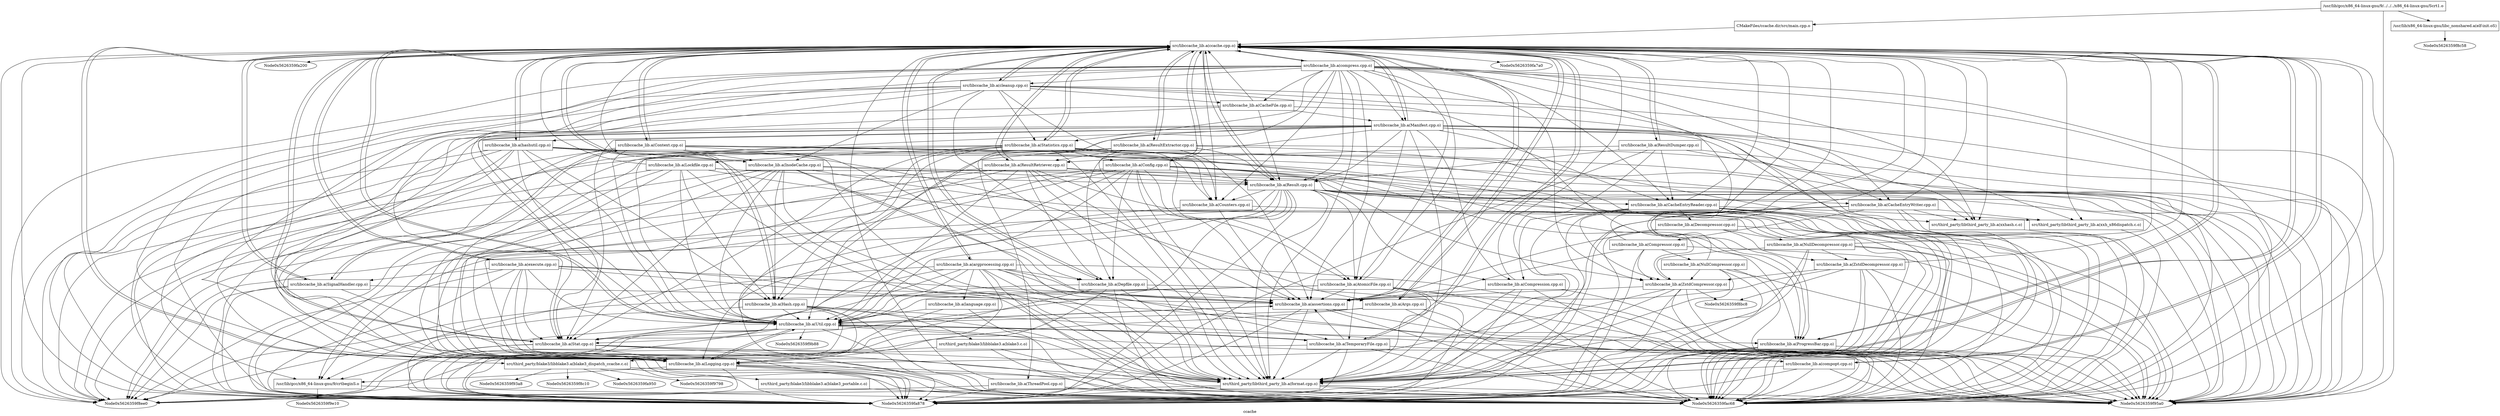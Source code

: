 digraph "ccache" {
	label="ccache";

	Node0x5626359fa488 [shape=record,label="{/usr/lib/gcc/x86_64-linux-gnu/9/../../../x86_64-linux-gnu/Scrt1.o}"];
	Node0x5626359fa488 -> Node0x5626359f92d0;
	Node0x5626359fa488 -> Node0x5626359fac68;
	Node0x5626359fa488 -> Node0x5626359fa290;
	Node0x5626359f9948 [shape=record,label="{/usr/lib/gcc/x86_64-linux-gnu/9/crtbeginS.o}"];
	Node0x5626359f9948 -> Node0x5626359f9e10;
	Node0x5626359f9948 -> Node0x5626359fac68;
	Node0x5626359f92d0 [shape=record,label="{CMakeFiles/ccache.dir/src/main.cpp.o}"];
	Node0x5626359f92d0 -> Node0x5626359f9318;
	Node0x5626359f9318 [shape=record,label="{src/libccache_lib.a(ccache.cpp.o)}"];
	Node0x5626359f9318 -> Node0x5626359f9990;
	Node0x5626359f9318 -> Node0x5626359f8d78;
	Node0x5626359f9318 -> Node0x5626359fa6c8;
	Node0x5626359f9318 -> Node0x5626359fac20;
	Node0x5626359f9318 -> Node0x5626359fa878;
	Node0x5626359f9318 -> Node0x5626359fa200;
	Node0x5626359f9318 -> Node0x5626359f95a0;
	Node0x5626359f9318 -> Node0x5626359f8ee0;
	Node0x5626359f9318 -> Node0x5626359fac68;
	Node0x5626359f9318 -> Node0x5626359f8a60;
	Node0x5626359f9318 -> Node0x5626359fa680;
	Node0x5626359f9318 -> Node0x5626359f9fc0;
	Node0x5626359f9318 -> Node0x5626359f9a20;
	Node0x5626359f9318 -> Node0x5626359f9360;
	Node0x5626359f9318 -> Node0x5626359f8e08;
	Node0x5626359f9318 -> Node0x5626359fa440;
	Node0x5626359f9318 -> Node0x5626359f8ca0;
	Node0x5626359f9318 -> Node0x5626359f8e98;
	Node0x5626359f9318 -> Node0x5626359f9288;
	Node0x5626359f9318 -> Node0x5626359f9d38;
	Node0x5626359f9318 -> Node0x5626359fa050;
	Node0x5626359f9318 -> Node0x5626359fab90;
	Node0x5626359f9318 -> Node0x5626359f9d80;
	Node0x5626359f9318 -> Node0x5626359f9438;
	Node0x5626359f9318 -> Node0x5626359f8f70;
	Node0x5626359f9318 -> Node0x5626359f8ce8;
	Node0x5626359f9318 -> Node0x5626359fa248;
	Node0x5626359f9318 -> Node0x5626359f97e0;
	Node0x5626359f9318 -> Node0x5626359f8aa8;
	Node0x5626359f9318 -> Node0x5626359f8fb8;
	Node0x5626359f9318 -> Node0x5626359fa7a0;
	Node0x5626359f9318 -> Node0x5626359f9480;
	Node0x5626359f9318 -> Node0x5626359f8e50;
	Node0x5626359f9318 -> Node0x5626359f8a18;
	Node0x5626359f9990 [shape=record,label="{src/libccache_lib.a(ProgressBar.cpp.o)}"];
	Node0x5626359f9990 -> Node0x5626359f9318;
	Node0x5626359f9990 -> Node0x5626359fa878;
	Node0x5626359f9990 -> Node0x5626359f95a0;
	Node0x5626359f9990 -> Node0x5626359fac68;
	Node0x5626359f9990 -> Node0x5626359f9480;
	Node0x5626359f8d78 [shape=record,label="{src/libccache_lib.a(Counters.cpp.o)}"];
	Node0x5626359f8d78 -> Node0x5626359fa6c8;
	Node0x5626359f8d78 -> Node0x5626359fa878;
	Node0x5626359f8d78 -> Node0x5626359fac68;
	Node0x5626359fa6c8 [shape=record,label="{src/libccache_lib.a(assertions.cpp.o)}"];
	Node0x5626359fa6c8 -> Node0x5626359f9318;
	Node0x5626359fa6c8 -> Node0x5626359fac20;
	Node0x5626359fa6c8 -> Node0x5626359fa878;
	Node0x5626359fa6c8 -> Node0x5626359f95a0;
	Node0x5626359fa6c8 -> Node0x5626359fac68;
	Node0x5626359fa6c8 -> Node0x5626359f9480;
	Node0x5626359fac20 [shape=record,label="{src/libccache_lib.a(Util.cpp.o)}"];
	Node0x5626359fac20 -> Node0x5626359f9948;
	Node0x5626359fac20 -> Node0x5626359f9318;
	Node0x5626359fac20 -> Node0x5626359f9990;
	Node0x5626359fac20 -> Node0x5626359fa6c8;
	Node0x5626359fac20 -> Node0x5626359fa878;
	Node0x5626359fac20 -> Node0x5626359f95a0;
	Node0x5626359fac20 -> Node0x5626359f8ee0;
	Node0x5626359fac20 -> Node0x5626359fac68;
	Node0x5626359fac20 -> Node0x5626359f8a60;
	Node0x5626359fac20 -> Node0x5626359fa680;
	Node0x5626359fac20 -> Node0x5626359f9fc0;
	Node0x5626359fac20 -> Node0x5626359f9b88;
	Node0x5626359fac20 -> Node0x5626359f9480;
	Node0x5626359f8a60 [shape=record,label="{src/libccache_lib.a(Stat.cpp.o)}"];
	Node0x5626359f8a60 -> Node0x5626359f9318;
	Node0x5626359f8a60 -> Node0x5626359fa878;
	Node0x5626359f8a60 -> Node0x5626359f95a0;
	Node0x5626359f8a60 -> Node0x5626359f8ee0;
	Node0x5626359f8a60 -> Node0x5626359fac68;
	Node0x5626359f8a60 -> Node0x5626359fa680;
	Node0x5626359f8a60 -> Node0x5626359f9480;
	Node0x5626359fa680 [shape=record,label="{src/libccache_lib.a(Logging.cpp.o)}"];
	Node0x5626359fa680 -> Node0x5626359f9948;
	Node0x5626359fa680 -> Node0x5626359f9318;
	Node0x5626359fa680 -> Node0x5626359fac20;
	Node0x5626359fa680 -> Node0x5626359fa878;
	Node0x5626359fa680 -> Node0x5626359f95a0;
	Node0x5626359fa680 -> Node0x5626359f8ee0;
	Node0x5626359fa680 -> Node0x5626359fac68;
	Node0x5626359fa680 -> Node0x5626359f9480;
	Node0x5626359f9fc0 [shape=record,label="{src/libccache_lib.a(TemporaryFile.cpp.o)}"];
	Node0x5626359f9fc0 -> Node0x5626359f9318;
	Node0x5626359f9fc0 -> Node0x5626359fa6c8;
	Node0x5626359f9fc0 -> Node0x5626359fac20;
	Node0x5626359f9fc0 -> Node0x5626359fa878;
	Node0x5626359f9fc0 -> Node0x5626359f95a0;
	Node0x5626359f9fc0 -> Node0x5626359f8ee0;
	Node0x5626359f9fc0 -> Node0x5626359fac68;
	Node0x5626359f9fc0 -> Node0x5626359f9480;
	Node0x5626359f9a20 [shape=record,label="{src/libccache_lib.a(Args.cpp.o)}"];
	Node0x5626359f9a20 -> Node0x5626359f9318;
	Node0x5626359f9a20 -> Node0x5626359fac20;
	Node0x5626359f9a20 -> Node0x5626359fa878;
	Node0x5626359f9a20 -> Node0x5626359f95a0;
	Node0x5626359f9a20 -> Node0x5626359fac68;
	Node0x5626359f9360 [shape=record,label="{src/libccache_lib.a(Hash.cpp.o)}"];
	Node0x5626359f9360 -> Node0x5626359f9318;
	Node0x5626359f9360 -> Node0x5626359fac20;
	Node0x5626359f9360 -> Node0x5626359fa878;
	Node0x5626359f9360 -> Node0x5626359f95a0;
	Node0x5626359f9360 -> Node0x5626359f8ee0;
	Node0x5626359f9360 -> Node0x5626359fac68;
	Node0x5626359f9360 -> Node0x5626359fa680;
	Node0x5626359f9360 -> Node0x5626359f9480;
	Node0x5626359f9360 -> Node0x5626359f9090;
	Node0x5626359f8e08 [shape=record,label="{src/libccache_lib.a(Result.cpp.o)}"];
	Node0x5626359f8e08 -> Node0x5626359f9948;
	Node0x5626359f8e08 -> Node0x5626359f9318;
	Node0x5626359f8e08 -> Node0x5626359f8d78;
	Node0x5626359f8e08 -> Node0x5626359fac20;
	Node0x5626359f8e08 -> Node0x5626359fa878;
	Node0x5626359f8e08 -> Node0x5626359f95a0;
	Node0x5626359f8e08 -> Node0x5626359f8ee0;
	Node0x5626359f8e08 -> Node0x5626359fac68;
	Node0x5626359f8e08 -> Node0x5626359f8a60;
	Node0x5626359f8e08 -> Node0x5626359fa680;
	Node0x5626359f8e08 -> Node0x5626359faab8;
	Node0x5626359f8e08 -> Node0x5626359fa4d0;
	Node0x5626359f8e08 -> Node0x5626359fa8c0;
	Node0x5626359f8e08 -> Node0x5626359f8af0;
	Node0x5626359f8e08 -> Node0x5626359f9480;
	Node0x5626359f8e08 -> Node0x5626359f8e50;
	Node0x5626359faab8 [shape=record,label="{src/libccache_lib.a(CacheEntryWriter.cpp.o)}"];
	Node0x5626359faab8 -> Node0x5626359f9318;
	Node0x5626359faab8 -> Node0x5626359fa878;
	Node0x5626359faab8 -> Node0x5626359f95a0;
	Node0x5626359faab8 -> Node0x5626359fac68;
	Node0x5626359faab8 -> Node0x5626359fa518;
	Node0x5626359faab8 -> Node0x5626359f9480;
	Node0x5626359faab8 -> Node0x5626359f8e50;
	Node0x5626359faab8 -> Node0x5626359f8a18;
	Node0x5626359fa518 [shape=record,label="{src/libccache_lib.a(Compressor.cpp.o)}"];
	Node0x5626359fa518 -> Node0x5626359f9318;
	Node0x5626359fa518 -> Node0x5626359fa6c8;
	Node0x5626359fa518 -> Node0x5626359fa878;
	Node0x5626359fa518 -> Node0x5626359f95a0;
	Node0x5626359fa518 -> Node0x5626359f9e58;
	Node0x5626359fa518 -> Node0x5626359f9ee8;
	Node0x5626359f9e58 [shape=record,label="{src/libccache_lib.a(ZstdCompressor.cpp.o)}"];
	Node0x5626359f9e58 -> Node0x5626359f9318;
	Node0x5626359f9e58 -> Node0x5626359fa6c8;
	Node0x5626359f9e58 -> Node0x5626359f8bc8;
	Node0x5626359f9e58 -> Node0x5626359fa878;
	Node0x5626359f9e58 -> Node0x5626359f95a0;
	Node0x5626359f9e58 -> Node0x5626359fac68;
	Node0x5626359f9e58 -> Node0x5626359fa680;
	Node0x5626359f9e58 -> Node0x5626359f9480;
	Node0x5626359f9ee8 [shape=record,label="{src/libccache_lib.a(NullCompressor.cpp.o)}"];
	Node0x5626359f9ee8 -> Node0x5626359f9318;
	Node0x5626359f9ee8 -> Node0x5626359fa878;
	Node0x5626359f9ee8 -> Node0x5626359f95a0;
	Node0x5626359f9ee8 -> Node0x5626359fac68;
	Node0x5626359f9ee8 -> Node0x5626359f9e58;
	Node0x5626359f9ee8 -> Node0x5626359f9480;
	Node0x5626359fa4d0 [shape=record,label="{src/libccache_lib.a(AtomicFile.cpp.o)}"];
	Node0x5626359fa4d0 -> Node0x5626359f9318;
	Node0x5626359fa4d0 -> Node0x5626359fa6c8;
	Node0x5626359fa4d0 -> Node0x5626359fac20;
	Node0x5626359fa4d0 -> Node0x5626359fa878;
	Node0x5626359fa4d0 -> Node0x5626359f95a0;
	Node0x5626359fa4d0 -> Node0x5626359f8ee0;
	Node0x5626359fa4d0 -> Node0x5626359fac68;
	Node0x5626359fa4d0 -> Node0x5626359f9fc0;
	Node0x5626359fa4d0 -> Node0x5626359f9480;
	Node0x5626359fa8c0 [shape=record,label="{src/libccache_lib.a(Compression.cpp.o)}"];
	Node0x5626359fa8c0 -> Node0x5626359f9318;
	Node0x5626359fa8c0 -> Node0x5626359fa6c8;
	Node0x5626359fa8c0 -> Node0x5626359fa878;
	Node0x5626359fa8c0 -> Node0x5626359f95a0;
	Node0x5626359fa8c0 -> Node0x5626359fac68;
	Node0x5626359fa8c0 -> Node0x5626359f9480;
	Node0x5626359f8af0 [shape=record,label="{src/libccache_lib.a(CacheEntryReader.cpp.o)}"];
	Node0x5626359f8af0 -> Node0x5626359f9318;
	Node0x5626359f8af0 -> Node0x5626359fa878;
	Node0x5626359f8af0 -> Node0x5626359f95a0;
	Node0x5626359f8af0 -> Node0x5626359fac68;
	Node0x5626359f8af0 -> Node0x5626359f9e58;
	Node0x5626359f8af0 -> Node0x5626359fa8c0;
	Node0x5626359f8af0 -> Node0x5626359f9558;
	Node0x5626359f8af0 -> Node0x5626359f9480;
	Node0x5626359f8af0 -> Node0x5626359f8e50;
	Node0x5626359f8af0 -> Node0x5626359f8a18;
	Node0x5626359f9558 [shape=record,label="{src/libccache_lib.a(Decompressor.cpp.o)}"];
	Node0x5626359f9558 -> Node0x5626359f9318;
	Node0x5626359f9558 -> Node0x5626359fa6c8;
	Node0x5626359f9558 -> Node0x5626359fa878;
	Node0x5626359f9558 -> Node0x5626359f95a0;
	Node0x5626359f9558 -> Node0x5626359f9828;
	Node0x5626359f9558 -> Node0x5626359fa2d8;
	Node0x5626359f9828 [shape=record,label="{src/libccache_lib.a(ZstdDecompressor.cpp.o)}"];
	Node0x5626359f9828 -> Node0x5626359f9318;
	Node0x5626359f9828 -> Node0x5626359fa6c8;
	Node0x5626359f9828 -> Node0x5626359f8bc8;
	Node0x5626359f9828 -> Node0x5626359fa878;
	Node0x5626359f9828 -> Node0x5626359f95a0;
	Node0x5626359f9828 -> Node0x5626359fac68;
	Node0x5626359f9828 -> Node0x5626359f9e58;
	Node0x5626359f9828 -> Node0x5626359f9480;
	Node0x5626359fa2d8 [shape=record,label="{src/libccache_lib.a(NullDecompressor.cpp.o)}"];
	Node0x5626359fa2d8 -> Node0x5626359f9318;
	Node0x5626359fa2d8 -> Node0x5626359fa878;
	Node0x5626359fa2d8 -> Node0x5626359f95a0;
	Node0x5626359fa2d8 -> Node0x5626359fac68;
	Node0x5626359fa2d8 -> Node0x5626359f9e58;
	Node0x5626359fa2d8 -> Node0x5626359f9828;
	Node0x5626359fa2d8 -> Node0x5626359f9480;
	Node0x5626359fa440 [shape=record,label="{src/libccache_lib.a(ResultRetriever.cpp.o)}"];
	Node0x5626359fa440 -> Node0x5626359f9318;
	Node0x5626359fa440 -> Node0x5626359fa6c8;
	Node0x5626359fa440 -> Node0x5626359fac20;
	Node0x5626359fa440 -> Node0x5626359fa878;
	Node0x5626359fa440 -> Node0x5626359f95a0;
	Node0x5626359fa440 -> Node0x5626359f8ee0;
	Node0x5626359fa440 -> Node0x5626359fac68;
	Node0x5626359fa440 -> Node0x5626359fa680;
	Node0x5626359fa440 -> Node0x5626359f8e08;
	Node0x5626359fa440 -> Node0x5626359f8ca0;
	Node0x5626359fa440 -> Node0x5626359f9480;
	Node0x5626359f8ca0 [shape=record,label="{src/libccache_lib.a(Depfile.cpp.o)}"];
	Node0x5626359f8ca0 -> Node0x5626359f9318;
	Node0x5626359f8ca0 -> Node0x5626359fa6c8;
	Node0x5626359f8ca0 -> Node0x5626359fac20;
	Node0x5626359f8ca0 -> Node0x5626359fa878;
	Node0x5626359f8ca0 -> Node0x5626359f95a0;
	Node0x5626359f8ca0 -> Node0x5626359fac68;
	Node0x5626359f8ca0 -> Node0x5626359fa680;
	Node0x5626359f8ca0 -> Node0x5626359f9480;
	Node0x5626359f8e98 [shape=record,label="{src/libccache_lib.a(Manifest.cpp.o)}"];
	Node0x5626359f8e98 -> Node0x5626359f9948;
	Node0x5626359f8e98 -> Node0x5626359f9318;
	Node0x5626359f8e98 -> Node0x5626359fac20;
	Node0x5626359f8e98 -> Node0x5626359fa878;
	Node0x5626359f8e98 -> Node0x5626359f95a0;
	Node0x5626359f8e98 -> Node0x5626359fac68;
	Node0x5626359f8e98 -> Node0x5626359f8a60;
	Node0x5626359f8e98 -> Node0x5626359fa680;
	Node0x5626359f8e98 -> Node0x5626359f9360;
	Node0x5626359f8e98 -> Node0x5626359f8e08;
	Node0x5626359f8e98 -> Node0x5626359faab8;
	Node0x5626359f8e98 -> Node0x5626359fa4d0;
	Node0x5626359f8e98 -> Node0x5626359fa8c0;
	Node0x5626359f8e98 -> Node0x5626359f8af0;
	Node0x5626359f8e98 -> Node0x5626359f8ca0;
	Node0x5626359f8e98 -> Node0x5626359f8fb8;
	Node0x5626359f8e98 -> Node0x5626359f9480;
	Node0x5626359f8e98 -> Node0x5626359f8e50;
	Node0x5626359f8e98 -> Node0x5626359f8a18;
	Node0x5626359f9288 [shape=record,label="{src/libccache_lib.a(Context.cpp.o)}"];
	Node0x5626359f9288 -> Node0x5626359f9318;
	Node0x5626359f9288 -> Node0x5626359f8d78;
	Node0x5626359f9288 -> Node0x5626359fac20;
	Node0x5626359f9288 -> Node0x5626359fa878;
	Node0x5626359f9288 -> Node0x5626359f95a0;
	Node0x5626359f9288 -> Node0x5626359fac68;
	Node0x5626359f9288 -> Node0x5626359fa680;
	Node0x5626359f9288 -> Node0x5626359f8ca0;
	Node0x5626359f9288 -> Node0x5626359f9d38;
	Node0x5626359f9288 -> Node0x5626359fa0e0;
	Node0x5626359f9288 -> Node0x5626359f9480;
	Node0x5626359f9d38 [shape=record,label="{src/libccache_lib.a(SignalHandler.cpp.o)}"];
	Node0x5626359f9d38 -> Node0x5626359f9318;
	Node0x5626359f9d38 -> Node0x5626359fa6c8;
	Node0x5626359f9d38 -> Node0x5626359fa878;
	Node0x5626359f9d38 -> Node0x5626359f8ee0;
	Node0x5626359f9d38 -> Node0x5626359fac68;
	Node0x5626359f9d38 -> Node0x5626359f9288;
	Node0x5626359fa050 [shape=record,label="{src/libccache_lib.a(Statistics.cpp.o)}"];
	Node0x5626359fa050 -> Node0x5626359f9318;
	Node0x5626359fa050 -> Node0x5626359f9990;
	Node0x5626359fa050 -> Node0x5626359f8d78;
	Node0x5626359fa050 -> Node0x5626359fac20;
	Node0x5626359fa050 -> Node0x5626359fa878;
	Node0x5626359fa050 -> Node0x5626359f95a0;
	Node0x5626359fa050 -> Node0x5626359fac68;
	Node0x5626359fa050 -> Node0x5626359f8a60;
	Node0x5626359fa050 -> Node0x5626359fa680;
	Node0x5626359fa050 -> Node0x5626359f9360;
	Node0x5626359fa050 -> Node0x5626359fa4d0;
	Node0x5626359fa050 -> Node0x5626359fab90;
	Node0x5626359fa050 -> Node0x5626359fa098;
	Node0x5626359fa050 -> Node0x5626359f9480;
	Node0x5626359fab90 [shape=record,label="{src/libccache_lib.a(Config.cpp.o)}"];
	Node0x5626359fab90 -> Node0x5626359f9948;
	Node0x5626359fab90 -> Node0x5626359f9318;
	Node0x5626359fab90 -> Node0x5626359f9990;
	Node0x5626359fab90 -> Node0x5626359fa6c8;
	Node0x5626359fab90 -> Node0x5626359fac20;
	Node0x5626359fab90 -> Node0x5626359fa878;
	Node0x5626359fab90 -> Node0x5626359f95a0;
	Node0x5626359fab90 -> Node0x5626359f8ee0;
	Node0x5626359fab90 -> Node0x5626359fac68;
	Node0x5626359fab90 -> Node0x5626359f8a60;
	Node0x5626359fab90 -> Node0x5626359f8e08;
	Node0x5626359fab90 -> Node0x5626359f9e58;
	Node0x5626359fab90 -> Node0x5626359fa4d0;
	Node0x5626359fab90 -> Node0x5626359f8ca0;
	Node0x5626359fab90 -> Node0x5626359f9480;
	Node0x5626359fa098 [shape=record,label="{src/libccache_lib.a(Lockfile.cpp.o)}"];
	Node0x5626359fa098 -> Node0x5626359f9318;
	Node0x5626359fa098 -> Node0x5626359fac20;
	Node0x5626359fa098 -> Node0x5626359fa878;
	Node0x5626359fa098 -> Node0x5626359f95a0;
	Node0x5626359fa098 -> Node0x5626359f8ee0;
	Node0x5626359fa098 -> Node0x5626359fac68;
	Node0x5626359fa098 -> Node0x5626359fa680;
	Node0x5626359fa098 -> Node0x5626359f9360;
	Node0x5626359fa098 -> Node0x5626359f8e08;
	Node0x5626359fa098 -> Node0x5626359f9480;
	Node0x5626359f9d80 [shape=record,label="{src/libccache_lib.a(argprocessing.cpp.o)}"];
	Node0x5626359f9d80 -> Node0x5626359f9948;
	Node0x5626359f9d80 -> Node0x5626359f9318;
	Node0x5626359f9d80 -> Node0x5626359fa6c8;
	Node0x5626359f9d80 -> Node0x5626359fac20;
	Node0x5626359f9d80 -> Node0x5626359fa878;
	Node0x5626359f9d80 -> Node0x5626359f95a0;
	Node0x5626359f9d80 -> Node0x5626359fac68;
	Node0x5626359f9d80 -> Node0x5626359f8a60;
	Node0x5626359f9d80 -> Node0x5626359fa680;
	Node0x5626359f9d80 -> Node0x5626359f9a20;
	Node0x5626359f9d80 -> Node0x5626359f8ca0;
	Node0x5626359f9d80 -> Node0x5626359fa248;
	Node0x5626359f9d80 -> Node0x5626359f8940;
	Node0x5626359f9d80 -> Node0x5626359f9480;
	Node0x5626359f9438 [shape=record,label="{src/libccache_lib.a(ResultDumper.cpp.o)}"];
	Node0x5626359f9438 -> Node0x5626359f9318;
	Node0x5626359f9438 -> Node0x5626359fa878;
	Node0x5626359f9438 -> Node0x5626359f95a0;
	Node0x5626359f9438 -> Node0x5626359fac68;
	Node0x5626359f9438 -> Node0x5626359f8e08;
	Node0x5626359f9438 -> Node0x5626359f8af0;
	Node0x5626359f9438 -> Node0x5626359fa440;
	Node0x5626359f9438 -> Node0x5626359f9480;
	Node0x5626359f8f70 [shape=record,label="{src/libccache_lib.a(ResultExtractor.cpp.o)}"];
	Node0x5626359f8f70 -> Node0x5626359f9318;
	Node0x5626359f8f70 -> Node0x5626359fa6c8;
	Node0x5626359f8f70 -> Node0x5626359fac20;
	Node0x5626359f8f70 -> Node0x5626359fa878;
	Node0x5626359f8f70 -> Node0x5626359f95a0;
	Node0x5626359f8f70 -> Node0x5626359f8ee0;
	Node0x5626359f8f70 -> Node0x5626359fac68;
	Node0x5626359f8f70 -> Node0x5626359f8e08;
	Node0x5626359f8f70 -> Node0x5626359fa440;
	Node0x5626359f8f70 -> Node0x5626359f9480;
	Node0x5626359f8ce8 [shape=record,label="{src/libccache_lib.a(cleanup.cpp.o)}"];
	Node0x5626359f8ce8 -> Node0x5626359f9318;
	Node0x5626359f8ce8 -> Node0x5626359f9990;
	Node0x5626359f8ce8 -> Node0x5626359f8d78;
	Node0x5626359f8ce8 -> Node0x5626359fac20;
	Node0x5626359f8ce8 -> Node0x5626359fa878;
	Node0x5626359f8ce8 -> Node0x5626359f95a0;
	Node0x5626359f8ce8 -> Node0x5626359f8ee0;
	Node0x5626359f8ce8 -> Node0x5626359fac68;
	Node0x5626359f8ce8 -> Node0x5626359fa680;
	Node0x5626359f8ce8 -> Node0x5626359fa050;
	Node0x5626359f8ce8 -> Node0x5626359fa5f0;
	Node0x5626359f8ce8 -> Node0x5626359fa0e0;
	Node0x5626359f8ce8 -> Node0x5626359f9480;
	Node0x5626359fa5f0 [shape=record,label="{src/libccache_lib.a(CacheFile.cpp.o)}"];
	Node0x5626359fa5f0 -> Node0x5626359f9318;
	Node0x5626359fa5f0 -> Node0x5626359fa878;
	Node0x5626359fa5f0 -> Node0x5626359fac68;
	Node0x5626359fa5f0 -> Node0x5626359f8a60;
	Node0x5626359fa5f0 -> Node0x5626359f8e08;
	Node0x5626359fa5f0 -> Node0x5626359f8e98;
	Node0x5626359fa248 [shape=record,label="{src/libccache_lib.a(compopt.cpp.o)}"];
	Node0x5626359fa248 -> Node0x5626359f9318;
	Node0x5626359fa248 -> Node0x5626359fa878;
	Node0x5626359fa248 -> Node0x5626359f95a0;
	Node0x5626359fa248 -> Node0x5626359fac68;
	Node0x5626359fa248 -> Node0x5626359f9480;
	Node0x5626359f97e0 [shape=record,label="{src/libccache_lib.a(compress.cpp.o)}"];
	Node0x5626359f97e0 -> Node0x5626359f9318;
	Node0x5626359f97e0 -> Node0x5626359f9990;
	Node0x5626359f97e0 -> Node0x5626359f8d78;
	Node0x5626359f97e0 -> Node0x5626359fa6c8;
	Node0x5626359f97e0 -> Node0x5626359fac20;
	Node0x5626359f97e0 -> Node0x5626359fa878;
	Node0x5626359f97e0 -> Node0x5626359f95a0;
	Node0x5626359f97e0 -> Node0x5626359f8ee0;
	Node0x5626359f97e0 -> Node0x5626359fac68;
	Node0x5626359f97e0 -> Node0x5626359f8a60;
	Node0x5626359f97e0 -> Node0x5626359fa680;
	Node0x5626359f97e0 -> Node0x5626359f8e08;
	Node0x5626359f97e0 -> Node0x5626359faab8;
	Node0x5626359f97e0 -> Node0x5626359f9e58;
	Node0x5626359f97e0 -> Node0x5626359fa4d0;
	Node0x5626359f97e0 -> Node0x5626359f8af0;
	Node0x5626359f97e0 -> Node0x5626359f8e98;
	Node0x5626359f97e0 -> Node0x5626359fa050;
	Node0x5626359f97e0 -> Node0x5626359f8ce8;
	Node0x5626359f97e0 -> Node0x5626359fa5f0;
	Node0x5626359f97e0 -> Node0x5626359f9630;
	Node0x5626359f97e0 -> Node0x5626359f9480;
	Node0x5626359f97e0 -> Node0x5626359f8e50;
	Node0x5626359f9630 [shape=record,label="{src/libccache_lib.a(ThreadPool.cpp.o)}"];
	Node0x5626359f9630 -> Node0x5626359f9318;
	Node0x5626359f9630 -> Node0x5626359fa878;
	Node0x5626359f9630 -> Node0x5626359f95a0;
	Node0x5626359f9630 -> Node0x5626359f8ee0;
	Node0x5626359f9630 -> Node0x5626359fac68;
	Node0x5626359f8aa8 [shape=record,label="{src/libccache_lib.a(execute.cpp.o)}"];
	Node0x5626359f8aa8 -> Node0x5626359f9318;
	Node0x5626359f8aa8 -> Node0x5626359fa6c8;
	Node0x5626359f8aa8 -> Node0x5626359fac20;
	Node0x5626359f8aa8 -> Node0x5626359fa878;
	Node0x5626359f8aa8 -> Node0x5626359f95a0;
	Node0x5626359f8aa8 -> Node0x5626359f8ee0;
	Node0x5626359f8aa8 -> Node0x5626359fac68;
	Node0x5626359f8aa8 -> Node0x5626359f8a60;
	Node0x5626359f8aa8 -> Node0x5626359fa680;
	Node0x5626359f8aa8 -> Node0x5626359f9d38;
	Node0x5626359f8aa8 -> Node0x5626359f9480;
	Node0x5626359f8fb8 [shape=record,label="{src/libccache_lib.a(hashutil.cpp.o)}"];
	Node0x5626359f8fb8 -> Node0x5626359f9318;
	Node0x5626359f8fb8 -> Node0x5626359fac20;
	Node0x5626359f8fb8 -> Node0x5626359fa878;
	Node0x5626359f8fb8 -> Node0x5626359f95a0;
	Node0x5626359f8fb8 -> Node0x5626359f8ee0;
	Node0x5626359f8fb8 -> Node0x5626359fac68;
	Node0x5626359f8fb8 -> Node0x5626359f8a60;
	Node0x5626359f8fb8 -> Node0x5626359fa680;
	Node0x5626359f8fb8 -> Node0x5626359f9a20;
	Node0x5626359f8fb8 -> Node0x5626359f9360;
	Node0x5626359f8fb8 -> Node0x5626359fa0e0;
	Node0x5626359f8fb8 -> Node0x5626359f9480;
	Node0x5626359f8fb8 -> Node0x5626359f9750;
	Node0x5626359f8940 [shape=record,label="{src/libccache_lib.a(language.cpp.o)}"];
	Node0x5626359f8940 -> Node0x5626359fac20;
	Node0x5626359f8940 -> Node0x5626359fa878;
	Node0x5626359f8940 -> Node0x5626359fac68;
	Node0x5626359fa0e0 [shape=record,label="{src/libccache_lib.a(InodeCache.cpp.o)}"];
	Node0x5626359fa0e0 -> Node0x5626359f9318;
	Node0x5626359fa0e0 -> Node0x5626359fa6c8;
	Node0x5626359fa0e0 -> Node0x5626359fac20;
	Node0x5626359fa0e0 -> Node0x5626359fa878;
	Node0x5626359fa0e0 -> Node0x5626359f95a0;
	Node0x5626359fa0e0 -> Node0x5626359f8ee0;
	Node0x5626359fa0e0 -> Node0x5626359fac68;
	Node0x5626359fa0e0 -> Node0x5626359f8a60;
	Node0x5626359fa0e0 -> Node0x5626359fa680;
	Node0x5626359fa0e0 -> Node0x5626359f9fc0;
	Node0x5626359fa0e0 -> Node0x5626359f9360;
	Node0x5626359fa0e0 -> Node0x5626359f8e08;
	Node0x5626359fa0e0 -> Node0x5626359f9480;
	Node0x5626359f9480 [shape=record,label="{src/third_party/libthird_party_lib.a(format.cpp.o)}"];
	Node0x5626359f9480 -> Node0x5626359f9318;
	Node0x5626359f9480 -> Node0x5626359fa878;
	Node0x5626359f9480 -> Node0x5626359f95a0;
	Node0x5626359f9480 -> Node0x5626359f8ee0;
	Node0x5626359f9480 -> Node0x5626359fac68;
	Node0x5626359f8e50 [shape=record,label="{src/third_party/libthird_party_lib.a(xxhash.c.o)}"];
	Node0x5626359f8e50 -> Node0x5626359fac68;
	Node0x5626359f8a18 [shape=record,label="{src/third_party/libthird_party_lib.a(xxh_x86dispatch.c.o)}"];
	Node0x5626359f8a18 -> Node0x5626359fac68;
	Node0x5626359f9090 [shape=record,label="{src/third_party/blake3/libblake3.a(blake3.c.o)}"];
	Node0x5626359f9090 -> Node0x5626359f95a0;
	Node0x5626359f9090 -> Node0x5626359fac68;
	Node0x5626359f9090 -> Node0x5626359f9750;
	Node0x5626359f9750 [shape=record,label="{src/third_party/blake3/libblake3.a(blake3_dispatch_ccache.c.o)}"];
	Node0x5626359f9750 -> Node0x5626359fac68;
	Node0x5626359f9750 -> Node0x5626359fa3f8;
	Node0x5626359f9750 -> Node0x5626359f9798;
	Node0x5626359f9750 -> Node0x5626359f93a8;
	Node0x5626359f9750 -> Node0x5626359f8c10;
	Node0x5626359f9750 -> Node0x5626359fa950;
	Node0x5626359fa3f8 [shape=record,label="{src/third_party/blake3/libblake3.a(blake3_portable.c.o)}"];
	Node0x5626359fa3f8 -> Node0x5626359fac68;
	Node0x5626359fa290 [shape=record,label="{/usr/lib/x86_64-linux-gnu/libc_nonshared.a(elf-init.oS)}"];
	Node0x5626359fa290 -> Node0x5626359f8c58;
}
